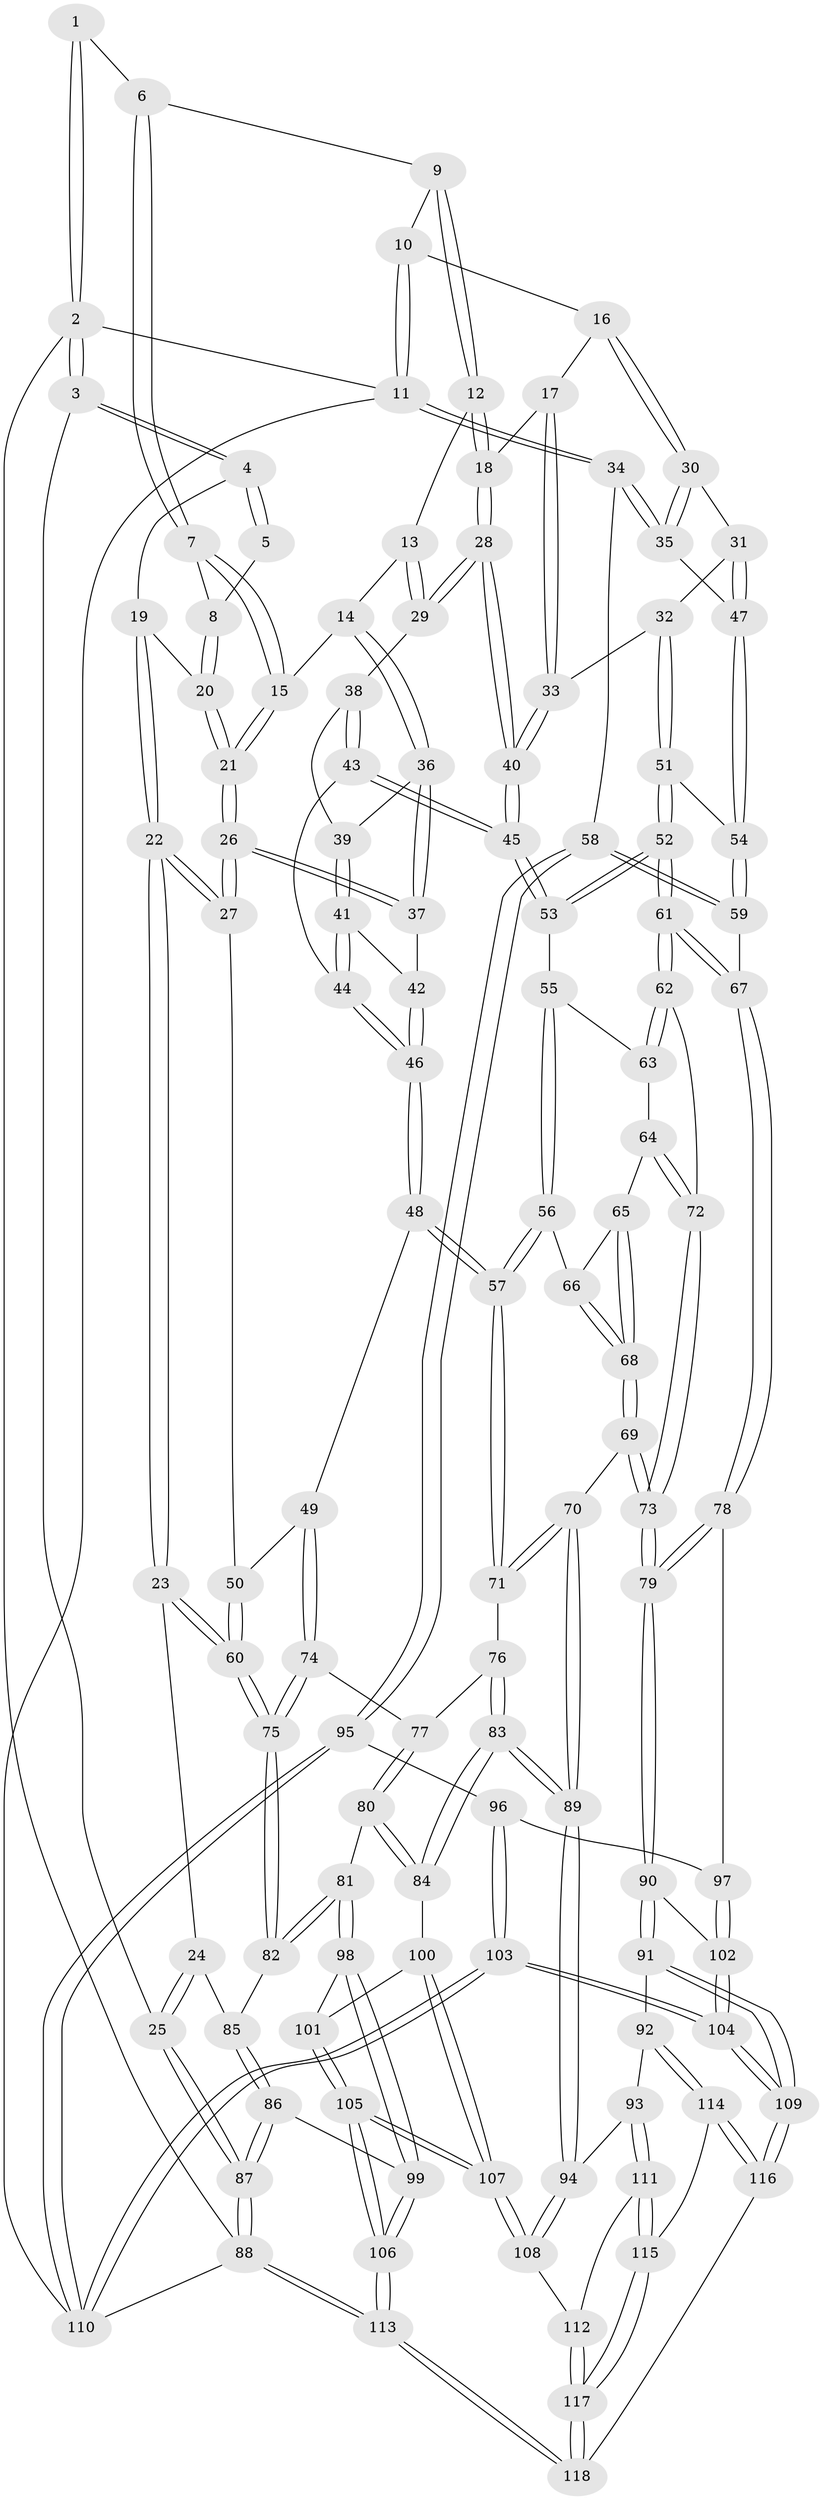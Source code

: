 // Generated by graph-tools (version 1.1) at 2025/27/03/09/25 03:27:15]
// undirected, 118 vertices, 292 edges
graph export_dot {
graph [start="1"]
  node [color=gray90,style=filled];
  1 [pos="+0.21644773749245153+0"];
  2 [pos="+0+0"];
  3 [pos="+0+0"];
  4 [pos="+0.08154290626309668+0.0788056437464545"];
  5 [pos="+0.17082782262464083+0"];
  6 [pos="+0.3660143431851536+0"];
  7 [pos="+0.32225969630634477+0.010407344953115655"];
  8 [pos="+0.1692943415429152+0.07746734513594522"];
  9 [pos="+0.42451228924192963+0"];
  10 [pos="+0.8406990044031839+0"];
  11 [pos="+1+0"];
  12 [pos="+0.5302816643409034+0.1337492402966479"];
  13 [pos="+0.44716356269795676+0.16891379493245964"];
  14 [pos="+0.367671791557993+0.1665797733034013"];
  15 [pos="+0.3190658696788359+0.13280840470424007"];
  16 [pos="+0.7876130357111226+0.060635284229865756"];
  17 [pos="+0.7461971878216147+0.0912909720738997"];
  18 [pos="+0.6131589685234404+0.17258703376971093"];
  19 [pos="+0.13571179234933814+0.13725273698684132"];
  20 [pos="+0.13743518776493854+0.13703072945022113"];
  21 [pos="+0.2402860505855083+0.1757337048067139"];
  22 [pos="+0+0.34841786958022275"];
  23 [pos="+0+0.35269294055934347"];
  24 [pos="+0+0.3581506577732504"];
  25 [pos="+0+0.357991648325028"];
  26 [pos="+0.23138210805408307+0.3316209483665414"];
  27 [pos="+0.18405055479316237+0.3836668979461044"];
  28 [pos="+0.6066621692060561+0.3001586983374524"];
  29 [pos="+0.45151443429443205+0.2599932210290698"];
  30 [pos="+0.8963495054710368+0.20273345932764622"];
  31 [pos="+0.832438449429176+0.31704656116599306"];
  32 [pos="+0.780086164027316+0.34158813043464464"];
  33 [pos="+0.7453708263544513+0.3322793442952531"];
  34 [pos="+1+0.272371646512652"];
  35 [pos="+1+0.2683174558824978"];
  36 [pos="+0.3608255759581846+0.2674382655091706"];
  37 [pos="+0.26238079656680197+0.3265094207093071"];
  38 [pos="+0.4222285150204338+0.3069191699832122"];
  39 [pos="+0.4103865514707691+0.305345132552908"];
  40 [pos="+0.6094648966903793+0.32406155062604347"];
  41 [pos="+0.3740968551495279+0.3475113996057224"];
  42 [pos="+0.3318873505947669+0.35172910596907414"];
  43 [pos="+0.47898861441978263+0.3684577133034189"];
  44 [pos="+0.40643407980107354+0.42999831153367774"];
  45 [pos="+0.5882944493016998+0.3696033887317959"];
  46 [pos="+0.3895948777817872+0.4554027220991988"];
  47 [pos="+0.9019197237585951+0.4174115158003342"];
  48 [pos="+0.37605818057735735+0.4883895514811921"];
  49 [pos="+0.31339928476715406+0.5002029163657576"];
  50 [pos="+0.18526176160366697+0.385714907529801"];
  51 [pos="+0.7717903769390553+0.4879150293344996"];
  52 [pos="+0.729277148652451+0.5393912628529942"];
  53 [pos="+0.5975306979136157+0.4205714249356058"];
  54 [pos="+0.8958267132751269+0.4504980776327782"];
  55 [pos="+0.5334714834532654+0.4975317373952839"];
  56 [pos="+0.483367674134956+0.5237851090541124"];
  57 [pos="+0.4286040758002232+0.5247889565565673"];
  58 [pos="+1+0.6452238969178351"];
  59 [pos="+0.9982645887174587+0.5780898049312443"];
  60 [pos="+0.14456669693082158+0.6296243560633944"];
  61 [pos="+0.7326488741433007+0.575463219121964"];
  62 [pos="+0.6068804306939525+0.5920924890796251"];
  63 [pos="+0.5434277604950406+0.5161387505740636"];
  64 [pos="+0.5554608424708143+0.5899341578594763"];
  65 [pos="+0.5426290539704619+0.5913070349066041"];
  66 [pos="+0.4987000168232709+0.5611649838958269"];
  67 [pos="+0.7475462144085152+0.6078302230181214"];
  68 [pos="+0.5057517403728188+0.6461257695633751"];
  69 [pos="+0.503950733518754+0.6601195040301449"];
  70 [pos="+0.435650669024408+0.6611542733338373"];
  71 [pos="+0.423057011591778+0.6448750743104491"];
  72 [pos="+0.5850250040515745+0.6049803840544693"];
  73 [pos="+0.5443171731842876+0.6835090448647132"];
  74 [pos="+0.28846077607234544+0.5672717434399492"];
  75 [pos="+0.14573437177579945+0.634957496574143"];
  76 [pos="+0.3296938284446024+0.6377407938128637"];
  77 [pos="+0.32281645933680825+0.633252318247779"];
  78 [pos="+0.7468041314203017+0.61601845721938"];
  79 [pos="+0.6022454068429408+0.7735517915835075"];
  80 [pos="+0.2622286621848676+0.6983668656268159"];
  81 [pos="+0.13985055757968942+0.6809258396688443"];
  82 [pos="+0.14205161449641068+0.6443166929548775"];
  83 [pos="+0.35129385258181534+0.7942719543863618"];
  84 [pos="+0.3423921637761179+0.794680037831794"];
  85 [pos="+0.036422643267777756+0.6035497142651114"];
  86 [pos="+0+0.7641441764092239"];
  87 [pos="+0+0.7723054024877317"];
  88 [pos="+0+1"];
  89 [pos="+0.392214655257162+0.8036665898451216"];
  90 [pos="+0.6017384801935748+0.7769642483856792"];
  91 [pos="+0.5575644311114324+0.8287034649139472"];
  92 [pos="+0.5449753371287793+0.8336521098053654"];
  93 [pos="+0.4770931280166863+0.8284781198757618"];
  94 [pos="+0.3950211371285841+0.8062422107964551"];
  95 [pos="+1+0.664022158072262"];
  96 [pos="+0.8348986179130395+0.7281023959509859"];
  97 [pos="+0.813378048971508+0.719979748077552"];
  98 [pos="+0.11225701444675895+0.7411524653797366"];
  99 [pos="+0.04698965050591336+0.7682599428118821"];
  100 [pos="+0.3053607487382809+0.8107761077201692"];
  101 [pos="+0.17646343883390866+0.8020348750126063"];
  102 [pos="+0.7504398841831164+0.8443039071221986"];
  103 [pos="+1+1"];
  104 [pos="+1+1"];
  105 [pos="+0.19556094001408292+1"];
  106 [pos="+0.13112758299251928+1"];
  107 [pos="+0.21329736994461346+1"];
  108 [pos="+0.36334336596086053+0.9439589970877418"];
  109 [pos="+0.901616030456503+1"];
  110 [pos="+1+1"];
  111 [pos="+0.43457646705032066+0.9574217711832916"];
  112 [pos="+0.38025656062785795+0.9493156713210394"];
  113 [pos="+0.12251343393468365+1"];
  114 [pos="+0.5388628512773304+0.8599477212714717"];
  115 [pos="+0.49087915044415414+1"];
  116 [pos="+0.6404824822188699+1"];
  117 [pos="+0.5152146309727704+1"];
  118 [pos="+0.5318607584554396+1"];
  1 -- 2;
  1 -- 2;
  1 -- 6;
  2 -- 3;
  2 -- 3;
  2 -- 11;
  2 -- 88;
  3 -- 4;
  3 -- 4;
  3 -- 25;
  4 -- 5;
  4 -- 5;
  4 -- 19;
  5 -- 8;
  6 -- 7;
  6 -- 7;
  6 -- 9;
  7 -- 8;
  7 -- 15;
  7 -- 15;
  8 -- 20;
  8 -- 20;
  9 -- 10;
  9 -- 12;
  9 -- 12;
  10 -- 11;
  10 -- 11;
  10 -- 16;
  11 -- 34;
  11 -- 34;
  11 -- 110;
  12 -- 13;
  12 -- 18;
  12 -- 18;
  13 -- 14;
  13 -- 29;
  13 -- 29;
  14 -- 15;
  14 -- 36;
  14 -- 36;
  15 -- 21;
  15 -- 21;
  16 -- 17;
  16 -- 30;
  16 -- 30;
  17 -- 18;
  17 -- 33;
  17 -- 33;
  18 -- 28;
  18 -- 28;
  19 -- 20;
  19 -- 22;
  19 -- 22;
  20 -- 21;
  20 -- 21;
  21 -- 26;
  21 -- 26;
  22 -- 23;
  22 -- 23;
  22 -- 27;
  22 -- 27;
  23 -- 24;
  23 -- 60;
  23 -- 60;
  24 -- 25;
  24 -- 25;
  24 -- 85;
  25 -- 87;
  25 -- 87;
  26 -- 27;
  26 -- 27;
  26 -- 37;
  26 -- 37;
  27 -- 50;
  28 -- 29;
  28 -- 29;
  28 -- 40;
  28 -- 40;
  29 -- 38;
  30 -- 31;
  30 -- 35;
  30 -- 35;
  31 -- 32;
  31 -- 47;
  31 -- 47;
  32 -- 33;
  32 -- 51;
  32 -- 51;
  33 -- 40;
  33 -- 40;
  34 -- 35;
  34 -- 35;
  34 -- 58;
  35 -- 47;
  36 -- 37;
  36 -- 37;
  36 -- 39;
  37 -- 42;
  38 -- 39;
  38 -- 43;
  38 -- 43;
  39 -- 41;
  39 -- 41;
  40 -- 45;
  40 -- 45;
  41 -- 42;
  41 -- 44;
  41 -- 44;
  42 -- 46;
  42 -- 46;
  43 -- 44;
  43 -- 45;
  43 -- 45;
  44 -- 46;
  44 -- 46;
  45 -- 53;
  45 -- 53;
  46 -- 48;
  46 -- 48;
  47 -- 54;
  47 -- 54;
  48 -- 49;
  48 -- 57;
  48 -- 57;
  49 -- 50;
  49 -- 74;
  49 -- 74;
  50 -- 60;
  50 -- 60;
  51 -- 52;
  51 -- 52;
  51 -- 54;
  52 -- 53;
  52 -- 53;
  52 -- 61;
  52 -- 61;
  53 -- 55;
  54 -- 59;
  54 -- 59;
  55 -- 56;
  55 -- 56;
  55 -- 63;
  56 -- 57;
  56 -- 57;
  56 -- 66;
  57 -- 71;
  57 -- 71;
  58 -- 59;
  58 -- 59;
  58 -- 95;
  58 -- 95;
  59 -- 67;
  60 -- 75;
  60 -- 75;
  61 -- 62;
  61 -- 62;
  61 -- 67;
  61 -- 67;
  62 -- 63;
  62 -- 63;
  62 -- 72;
  63 -- 64;
  64 -- 65;
  64 -- 72;
  64 -- 72;
  65 -- 66;
  65 -- 68;
  65 -- 68;
  66 -- 68;
  66 -- 68;
  67 -- 78;
  67 -- 78;
  68 -- 69;
  68 -- 69;
  69 -- 70;
  69 -- 73;
  69 -- 73;
  70 -- 71;
  70 -- 71;
  70 -- 89;
  70 -- 89;
  71 -- 76;
  72 -- 73;
  72 -- 73;
  73 -- 79;
  73 -- 79;
  74 -- 75;
  74 -- 75;
  74 -- 77;
  75 -- 82;
  75 -- 82;
  76 -- 77;
  76 -- 83;
  76 -- 83;
  77 -- 80;
  77 -- 80;
  78 -- 79;
  78 -- 79;
  78 -- 97;
  79 -- 90;
  79 -- 90;
  80 -- 81;
  80 -- 84;
  80 -- 84;
  81 -- 82;
  81 -- 82;
  81 -- 98;
  81 -- 98;
  82 -- 85;
  83 -- 84;
  83 -- 84;
  83 -- 89;
  83 -- 89;
  84 -- 100;
  85 -- 86;
  85 -- 86;
  86 -- 87;
  86 -- 87;
  86 -- 99;
  87 -- 88;
  87 -- 88;
  88 -- 113;
  88 -- 113;
  88 -- 110;
  89 -- 94;
  89 -- 94;
  90 -- 91;
  90 -- 91;
  90 -- 102;
  91 -- 92;
  91 -- 109;
  91 -- 109;
  92 -- 93;
  92 -- 114;
  92 -- 114;
  93 -- 94;
  93 -- 111;
  93 -- 111;
  94 -- 108;
  94 -- 108;
  95 -- 96;
  95 -- 110;
  95 -- 110;
  96 -- 97;
  96 -- 103;
  96 -- 103;
  97 -- 102;
  97 -- 102;
  98 -- 99;
  98 -- 99;
  98 -- 101;
  99 -- 106;
  99 -- 106;
  100 -- 101;
  100 -- 107;
  100 -- 107;
  101 -- 105;
  101 -- 105;
  102 -- 104;
  102 -- 104;
  103 -- 104;
  103 -- 104;
  103 -- 110;
  103 -- 110;
  104 -- 109;
  104 -- 109;
  105 -- 106;
  105 -- 106;
  105 -- 107;
  105 -- 107;
  106 -- 113;
  106 -- 113;
  107 -- 108;
  107 -- 108;
  108 -- 112;
  109 -- 116;
  109 -- 116;
  111 -- 112;
  111 -- 115;
  111 -- 115;
  112 -- 117;
  112 -- 117;
  113 -- 118;
  113 -- 118;
  114 -- 115;
  114 -- 116;
  114 -- 116;
  115 -- 117;
  115 -- 117;
  116 -- 118;
  117 -- 118;
  117 -- 118;
}
